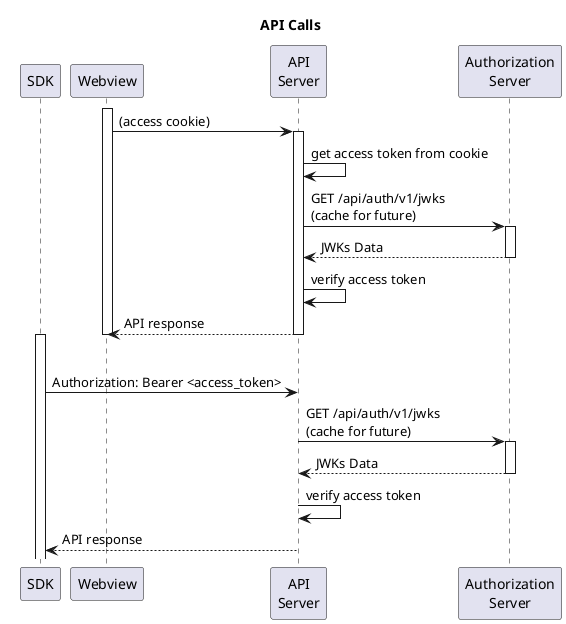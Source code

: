 @startuml

title API Calls
participant SDK as sdk
participant Webview as wv
participant "API\nServer" as api
participant "Authorization\nServer" as as

activate wv
    wv -> api: (access cookie)
    activate api 
        api -> api: get access token from cookie    
        api -> as: GET /api/auth/v1/jwks\n(cache for future)
            activate as
            as --> api: JWKs Data
        deactivate as
        api -> api: verify access token 
        api --> wv: API response
    deactivate api
deactivate wv   
break
activate sdk
    sdk -> api: Authorization: Bearer <access_token>
        api -> as: GET /api/auth/v1/jwks\n(cache for future)
        activate as
        as --> api: JWKs Data
    deactivate as
    api -> api: verify access token 
    api --> sdk: API response
deactivate 

@enduml